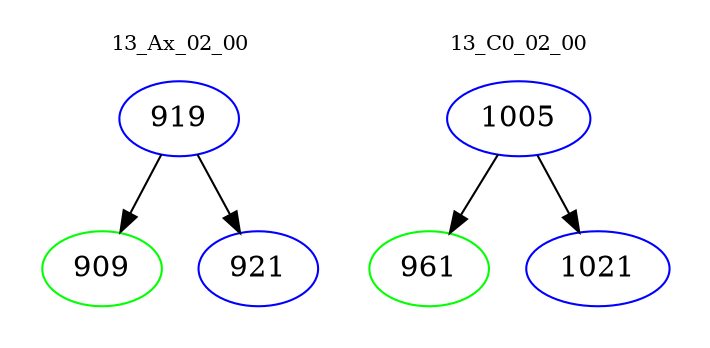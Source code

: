 digraph{
subgraph cluster_0 {
color = white
label = "13_Ax_02_00";
fontsize=10;
T0_919 [label="919", color="blue"]
T0_919 -> T0_909 [color="black"]
T0_909 [label="909", color="green"]
T0_919 -> T0_921 [color="black"]
T0_921 [label="921", color="blue"]
}
subgraph cluster_1 {
color = white
label = "13_C0_02_00";
fontsize=10;
T1_1005 [label="1005", color="blue"]
T1_1005 -> T1_961 [color="black"]
T1_961 [label="961", color="green"]
T1_1005 -> T1_1021 [color="black"]
T1_1021 [label="1021", color="blue"]
}
}
